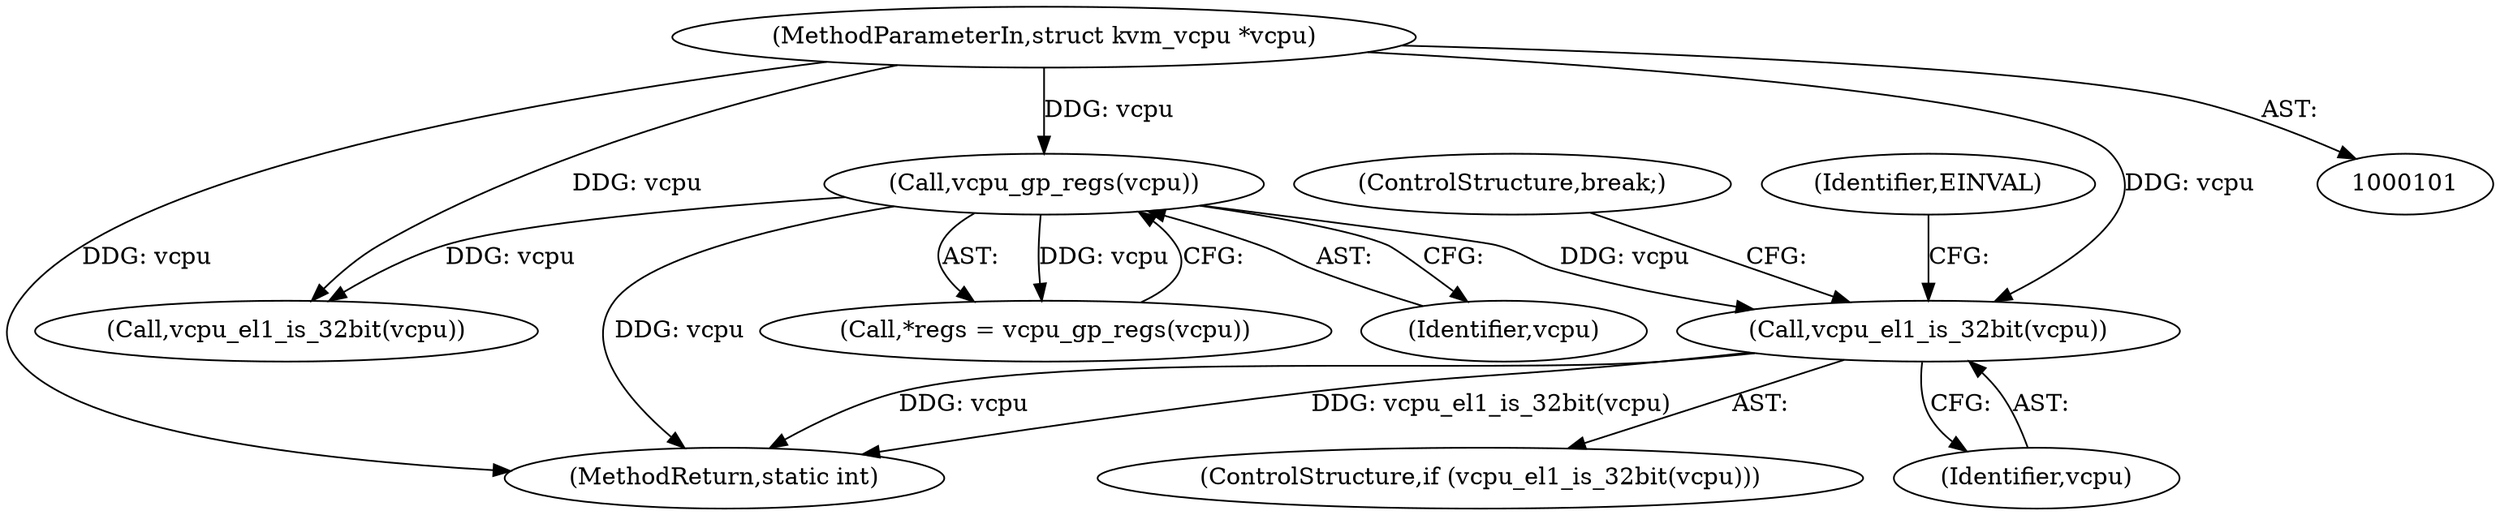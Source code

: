 digraph "0_linux_2a3f93459d689d990b3ecfbe782fec89b97d3279@pointer" {
"1000241" [label="(Call,vcpu_el1_is_32bit(vcpu))"];
"1000118" [label="(Call,vcpu_gp_regs(vcpu))"];
"1000102" [label="(MethodParameterIn,struct kvm_vcpu *vcpu)"];
"1000102" [label="(MethodParameterIn,struct kvm_vcpu *vcpu)"];
"1000240" [label="(ControlStructure,if (vcpu_el1_is_32bit(vcpu)))"];
"1000241" [label="(Call,vcpu_el1_is_32bit(vcpu))"];
"1000231" [label="(Call,vcpu_el1_is_32bit(vcpu))"];
"1000118" [label="(Call,vcpu_gp_regs(vcpu))"];
"1000267" [label="(MethodReturn,static int)"];
"1000242" [label="(Identifier,vcpu)"];
"1000246" [label="(ControlStructure,break;)"];
"1000119" [label="(Identifier,vcpu)"];
"1000116" [label="(Call,*regs = vcpu_gp_regs(vcpu))"];
"1000245" [label="(Identifier,EINVAL)"];
"1000241" -> "1000240"  [label="AST: "];
"1000241" -> "1000242"  [label="CFG: "];
"1000242" -> "1000241"  [label="AST: "];
"1000245" -> "1000241"  [label="CFG: "];
"1000246" -> "1000241"  [label="CFG: "];
"1000241" -> "1000267"  [label="DDG: vcpu"];
"1000241" -> "1000267"  [label="DDG: vcpu_el1_is_32bit(vcpu)"];
"1000118" -> "1000241"  [label="DDG: vcpu"];
"1000102" -> "1000241"  [label="DDG: vcpu"];
"1000118" -> "1000116"  [label="AST: "];
"1000118" -> "1000119"  [label="CFG: "];
"1000119" -> "1000118"  [label="AST: "];
"1000116" -> "1000118"  [label="CFG: "];
"1000118" -> "1000267"  [label="DDG: vcpu"];
"1000118" -> "1000116"  [label="DDG: vcpu"];
"1000102" -> "1000118"  [label="DDG: vcpu"];
"1000118" -> "1000231"  [label="DDG: vcpu"];
"1000102" -> "1000101"  [label="AST: "];
"1000102" -> "1000267"  [label="DDG: vcpu"];
"1000102" -> "1000231"  [label="DDG: vcpu"];
}
